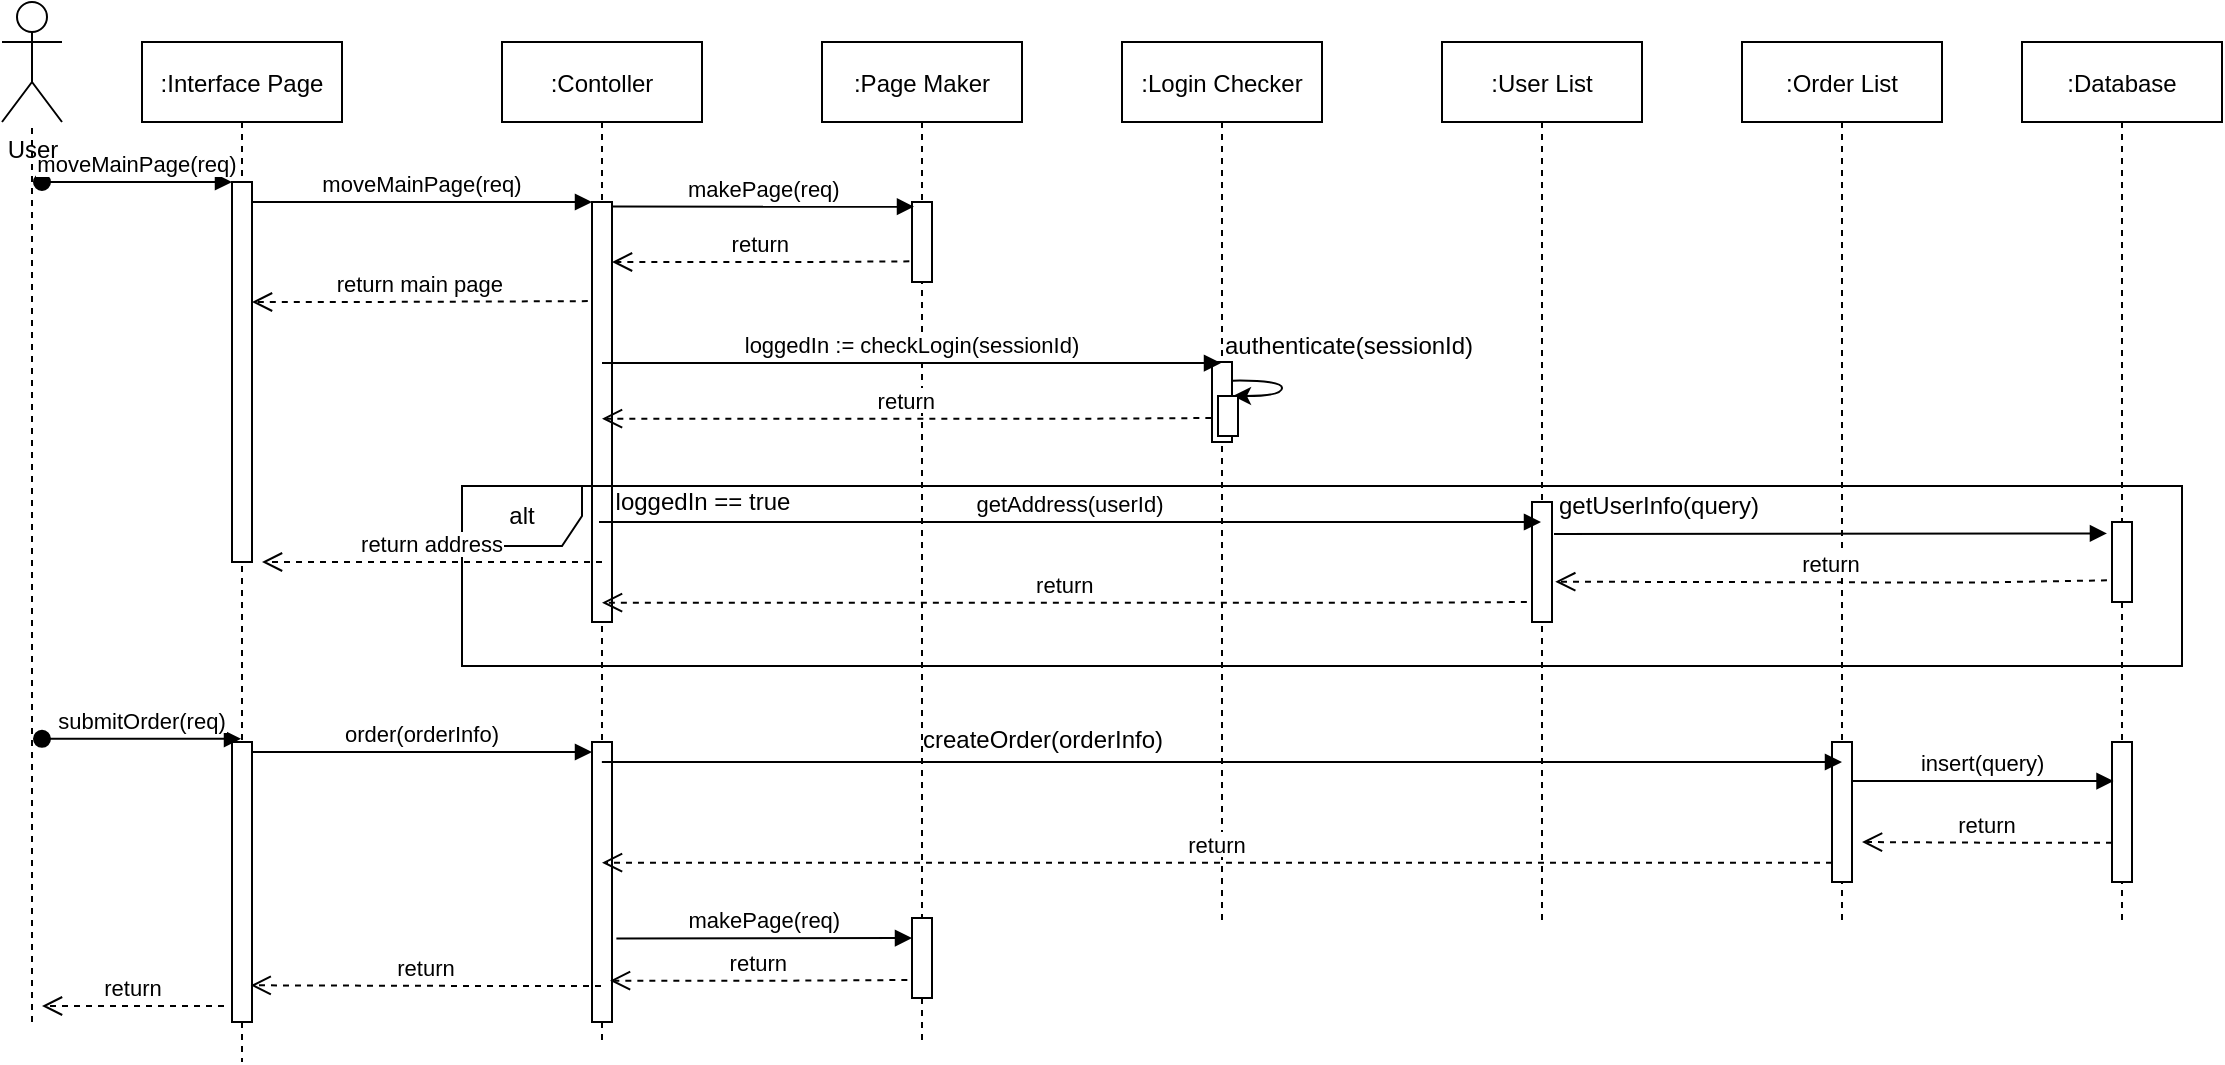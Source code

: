 <mxfile version="14.6.11" type="onedrive"><diagram id="kgpKYQtTHZ0yAKxKKP6v" name="Page-1"><mxGraphModel dx="815" dy="540" grid="1" gridSize="10" guides="1" tooltips="1" connect="1" arrows="1" fold="1" page="1" pageScale="1" pageWidth="1500" pageHeight="1000" math="0" shadow="0"><root><mxCell id="0"/><mxCell id="1" parent="0"/><mxCell id="3nuBFxr9cyL0pnOWT2aG-1" value=":Interface Page" style="shape=umlLifeline;perimeter=lifelinePerimeter;container=1;collapsible=0;recursiveResize=0;rounded=0;shadow=0;strokeWidth=1;" parent="1" vertex="1"><mxGeometry x="120" y="80" width="100" height="510" as="geometry"/></mxCell><mxCell id="3nuBFxr9cyL0pnOWT2aG-2" value="" style="points=[];perimeter=orthogonalPerimeter;rounded=0;shadow=0;strokeWidth=1;" parent="3nuBFxr9cyL0pnOWT2aG-1" vertex="1"><mxGeometry x="45" y="70" width="10" height="190" as="geometry"/></mxCell><mxCell id="3nuBFxr9cyL0pnOWT2aG-3" value="moveMainPage(req)" style="verticalAlign=bottom;startArrow=oval;endArrow=block;startSize=8;shadow=0;strokeWidth=1;" parent="3nuBFxr9cyL0pnOWT2aG-1" target="3nuBFxr9cyL0pnOWT2aG-2" edge="1"><mxGeometry relative="1" as="geometry"><mxPoint x="-50" y="70" as="sourcePoint"/></mxGeometry></mxCell><mxCell id="El_NA_pvRrOUa3rQmNa3-48" value="" style="points=[];perimeter=orthogonalPerimeter;rounded=0;shadow=0;strokeWidth=1;" parent="3nuBFxr9cyL0pnOWT2aG-1" vertex="1"><mxGeometry x="45" y="350" width="10" height="140" as="geometry"/></mxCell><mxCell id="3nuBFxr9cyL0pnOWT2aG-5" value=":Contoller" style="shape=umlLifeline;perimeter=lifelinePerimeter;container=1;collapsible=0;recursiveResize=0;rounded=0;shadow=0;strokeWidth=1;" parent="1" vertex="1"><mxGeometry x="300" y="80" width="100" height="500" as="geometry"/></mxCell><mxCell id="3nuBFxr9cyL0pnOWT2aG-6" value="" style="points=[];perimeter=orthogonalPerimeter;rounded=0;shadow=0;strokeWidth=1;" parent="3nuBFxr9cyL0pnOWT2aG-5" vertex="1"><mxGeometry x="45" y="80" width="10" height="210" as="geometry"/></mxCell><mxCell id="El_NA_pvRrOUa3rQmNa3-54" value="" style="points=[];perimeter=orthogonalPerimeter;rounded=0;shadow=0;strokeWidth=1;" parent="3nuBFxr9cyL0pnOWT2aG-5" vertex="1"><mxGeometry x="45" y="350" width="10" height="140" as="geometry"/></mxCell><mxCell id="3nuBFxr9cyL0pnOWT2aG-7" value="return main page" style="verticalAlign=bottom;endArrow=open;dashed=1;endSize=8;exitX=-0.21;exitY=0.236;shadow=0;strokeWidth=1;exitDx=0;exitDy=0;exitPerimeter=0;" parent="1" source="3nuBFxr9cyL0pnOWT2aG-6" target="3nuBFxr9cyL0pnOWT2aG-2" edge="1"><mxGeometry relative="1" as="geometry"><mxPoint x="275" y="236" as="targetPoint"/><Array as="points"><mxPoint x="230" y="210"/></Array></mxGeometry></mxCell><mxCell id="3nuBFxr9cyL0pnOWT2aG-8" value="moveMainPage(req)" style="verticalAlign=bottom;endArrow=block;entryX=0;entryY=0;shadow=0;strokeWidth=1;" parent="1" source="3nuBFxr9cyL0pnOWT2aG-2" target="3nuBFxr9cyL0pnOWT2aG-6" edge="1"><mxGeometry relative="1" as="geometry"><mxPoint x="275" y="160" as="sourcePoint"/></mxGeometry></mxCell><mxCell id="El_NA_pvRrOUa3rQmNa3-11" value=":Page Maker" style="shape=umlLifeline;perimeter=lifelinePerimeter;container=1;collapsible=0;recursiveResize=0;rounded=0;shadow=0;strokeWidth=1;" parent="1" vertex="1"><mxGeometry x="460" y="80" width="100" height="500" as="geometry"/></mxCell><mxCell id="El_NA_pvRrOUa3rQmNa3-12" value="" style="points=[];perimeter=orthogonalPerimeter;rounded=0;shadow=0;strokeWidth=1;" parent="El_NA_pvRrOUa3rQmNa3-11" vertex="1"><mxGeometry x="45" y="80" width="10" height="40" as="geometry"/></mxCell><mxCell id="El_NA_pvRrOUa3rQmNa3-59" value="" style="points=[];perimeter=orthogonalPerimeter;rounded=0;shadow=0;strokeWidth=1;" parent="El_NA_pvRrOUa3rQmNa3-11" vertex="1"><mxGeometry x="45" y="438" width="10" height="40" as="geometry"/></mxCell><mxCell id="El_NA_pvRrOUa3rQmNa3-13" value="makePage(req)" style="verticalAlign=bottom;endArrow=block;entryX=0.1;entryY=0.058;shadow=0;strokeWidth=1;entryDx=0;entryDy=0;entryPerimeter=0;exitX=1.044;exitY=0.011;exitDx=0;exitDy=0;exitPerimeter=0;" parent="1" source="3nuBFxr9cyL0pnOWT2aG-6" target="El_NA_pvRrOUa3rQmNa3-12" edge="1"><mxGeometry relative="1" as="geometry"><mxPoint x="360" y="162" as="sourcePoint"/><mxPoint x="530" y="150" as="targetPoint"/></mxGeometry></mxCell><mxCell id="El_NA_pvRrOUa3rQmNa3-20" value="return" style="verticalAlign=bottom;endArrow=open;dashed=1;endSize=8;shadow=0;strokeWidth=1;exitX=-0.133;exitY=0.742;exitDx=0;exitDy=0;exitPerimeter=0;" parent="1" source="El_NA_pvRrOUa3rQmNa3-12" target="3nuBFxr9cyL0pnOWT2aG-6" edge="1"><mxGeometry relative="1" as="geometry"><mxPoint x="320" y="190" as="targetPoint"/><mxPoint x="490" y="190" as="sourcePoint"/><Array as="points"><mxPoint x="450" y="190"/></Array></mxGeometry></mxCell><mxCell id="El_NA_pvRrOUa3rQmNa3-23" value=":Login Checker" style="shape=umlLifeline;perimeter=lifelinePerimeter;container=1;collapsible=0;recursiveResize=0;rounded=0;shadow=0;strokeWidth=1;" parent="1" vertex="1"><mxGeometry x="610" y="80" width="100" height="440" as="geometry"/></mxCell><mxCell id="El_NA_pvRrOUa3rQmNa3-24" value="" style="points=[];perimeter=orthogonalPerimeter;rounded=0;shadow=0;strokeWidth=1;" parent="El_NA_pvRrOUa3rQmNa3-23" vertex="1"><mxGeometry x="45" y="160" width="10" height="40" as="geometry"/></mxCell><mxCell id="El_NA_pvRrOUa3rQmNa3-27" value="loggedIn := checkLogin(sessionId)" style="verticalAlign=bottom;endArrow=block;shadow=0;strokeWidth=1;exitX=1.029;exitY=0.071;exitDx=0;exitDy=0;exitPerimeter=0;" parent="1" target="El_NA_pvRrOUa3rQmNa3-23" edge="1"><mxGeometry relative="1" as="geometry"><mxPoint x="350.0" y="240.52" as="sourcePoint"/><mxPoint x="500.71" y="240.0" as="targetPoint"/></mxGeometry></mxCell><mxCell id="El_NA_pvRrOUa3rQmNa3-30" value="authenticate(sessionId)" style="text;html=1;align=center;verticalAlign=middle;resizable=0;points=[];autosize=1;strokeColor=none;" parent="1" vertex="1"><mxGeometry x="653" y="222" width="140" height="20" as="geometry"/></mxCell><mxCell id="El_NA_pvRrOUa3rQmNa3-31" value="return" style="verticalAlign=bottom;endArrow=open;dashed=1;endSize=8;shadow=0;strokeWidth=1;exitX=-0.133;exitY=0.742;exitDx=0;exitDy=0;exitPerimeter=0;" parent="1" target="3nuBFxr9cyL0pnOWT2aG-5" edge="1"><mxGeometry relative="1" as="geometry"><mxPoint x="506" y="268.32" as="targetPoint"/><mxPoint x="654.67" y="268.0" as="sourcePoint"/><Array as="points"><mxPoint x="601" y="268.32"/></Array></mxGeometry></mxCell><mxCell id="El_NA_pvRrOUa3rQmNa3-32" value=":User List" style="shape=umlLifeline;perimeter=lifelinePerimeter;container=1;collapsible=0;recursiveResize=0;rounded=0;shadow=0;strokeWidth=1;" parent="1" vertex="1"><mxGeometry x="770" y="80" width="100" height="440" as="geometry"/></mxCell><mxCell id="El_NA_pvRrOUa3rQmNa3-33" value="" style="points=[];perimeter=orthogonalPerimeter;rounded=0;shadow=0;strokeWidth=1;" parent="El_NA_pvRrOUa3rQmNa3-32" vertex="1"><mxGeometry x="45" y="230" width="10" height="60" as="geometry"/></mxCell><mxCell id="El_NA_pvRrOUa3rQmNa3-37" value="alt" style="shape=umlFrame;whiteSpace=wrap;html=1;" parent="1" vertex="1"><mxGeometry x="280" y="302" width="860" height="90" as="geometry"/></mxCell><mxCell id="El_NA_pvRrOUa3rQmNa3-38" value="getAddress(userId)" style="verticalAlign=bottom;endArrow=block;shadow=0;strokeWidth=1;exitX=1.029;exitY=0.071;exitDx=0;exitDy=0;exitPerimeter=0;" parent="1" target="El_NA_pvRrOUa3rQmNa3-32" edge="1"><mxGeometry relative="1" as="geometry"><mxPoint x="348.5" y="320" as="sourcePoint"/><mxPoint x="658" y="320" as="targetPoint"/></mxGeometry></mxCell><mxCell id="El_NA_pvRrOUa3rQmNa3-40" value="return" style="verticalAlign=bottom;endArrow=open;dashed=1;endSize=8;shadow=0;strokeWidth=1;exitX=-0.133;exitY=0.742;exitDx=0;exitDy=0;exitPerimeter=0;" parent="1" target="3nuBFxr9cyL0pnOWT2aG-5" edge="1"><mxGeometry relative="1" as="geometry"><mxPoint x="507.57" y="360.32" as="targetPoint"/><mxPoint x="812.43" y="360" as="sourcePoint"/><Array as="points"><mxPoint x="758.76" y="360.32"/></Array></mxGeometry></mxCell><mxCell id="El_NA_pvRrOUa3rQmNa3-41" value="" style="curved=1;endArrow=classic;html=1;exitX=1.033;exitY=0.083;exitDx=0;exitDy=0;exitPerimeter=0;entryX=0.75;entryY=0;entryDx=0;entryDy=0;" parent="1" target="N6bNz-4OBHax5fq7yYqd-4" edge="1"><mxGeometry width="50" height="50" relative="1" as="geometry"><mxPoint x="665.4" y="249.32" as="sourcePoint"/><mxPoint x="670" y="249" as="targetPoint"/><Array as="points"><mxPoint x="690.07" y="249"/><mxPoint x="690" y="257"/></Array></mxGeometry></mxCell><mxCell id="El_NA_pvRrOUa3rQmNa3-43" value="getUserInfo(query)" style="text;html=1;align=center;verticalAlign=middle;resizable=0;points=[];autosize=1;strokeColor=none;" parent="1" vertex="1"><mxGeometry x="818" y="302" width="120" height="20" as="geometry"/></mxCell><mxCell id="El_NA_pvRrOUa3rQmNa3-44" value="loggedIn == true" style="text;html=1;align=center;verticalAlign=middle;resizable=0;points=[];autosize=1;strokeColor=none;" parent="1" vertex="1"><mxGeometry x="350" y="300" width="100" height="20" as="geometry"/></mxCell><mxCell id="El_NA_pvRrOUa3rQmNa3-45" value="return address" style="verticalAlign=bottom;endArrow=open;dashed=1;endSize=8;exitX=0;exitY=0.95;shadow=0;strokeWidth=1;" parent="1" edge="1"><mxGeometry relative="1" as="geometry"><mxPoint x="180" y="340" as="targetPoint"/><mxPoint x="350" y="340.0" as="sourcePoint"/></mxGeometry></mxCell><mxCell id="El_NA_pvRrOUa3rQmNa3-46" value="submitOrder(req)" style="verticalAlign=bottom;startArrow=oval;endArrow=block;startSize=8;shadow=0;strokeWidth=1;" parent="1" target="3nuBFxr9cyL0pnOWT2aG-1" edge="1"><mxGeometry relative="1" as="geometry"><mxPoint x="70" y="428.41" as="sourcePoint"/><mxPoint x="130" y="428.41" as="targetPoint"/></mxGeometry></mxCell><mxCell id="El_NA_pvRrOUa3rQmNa3-50" value=":Order List" style="shape=umlLifeline;perimeter=lifelinePerimeter;container=1;collapsible=0;recursiveResize=0;rounded=0;shadow=0;strokeWidth=1;" parent="1" vertex="1"><mxGeometry x="920" y="80" width="100" height="440" as="geometry"/></mxCell><mxCell id="El_NA_pvRrOUa3rQmNa3-51" value="" style="points=[];perimeter=orthogonalPerimeter;rounded=0;shadow=0;strokeWidth=1;" parent="El_NA_pvRrOUa3rQmNa3-50" vertex="1"><mxGeometry x="45" y="350" width="10" height="70" as="geometry"/></mxCell><mxCell id="El_NA_pvRrOUa3rQmNa3-53" value="createOrder(orderInfo)" style="text;html=1;align=center;verticalAlign=middle;resizable=0;points=[];autosize=1;strokeColor=none;" parent="1" vertex="1"><mxGeometry x="500" y="419" width="140" height="20" as="geometry"/></mxCell><mxCell id="El_NA_pvRrOUa3rQmNa3-55" value="order(orderInfo)" style="verticalAlign=bottom;endArrow=block;entryX=0;entryY=0;shadow=0;strokeWidth=1;" parent="1" edge="1"><mxGeometry relative="1" as="geometry"><mxPoint x="175" y="435" as="sourcePoint"/><mxPoint x="345" y="435" as="targetPoint"/></mxGeometry></mxCell><mxCell id="El_NA_pvRrOUa3rQmNa3-60" value="makePage(req)" style="verticalAlign=bottom;endArrow=block;entryX=-0.019;entryY=0.095;shadow=0;strokeWidth=1;entryDx=0;entryDy=0;entryPerimeter=0;" parent="1" edge="1"><mxGeometry relative="1" as="geometry"><mxPoint x="357.19" y="528.2" as="sourcePoint"/><mxPoint x="505.0" y="528" as="targetPoint"/></mxGeometry></mxCell><mxCell id="El_NA_pvRrOUa3rQmNa3-64" value="return" style="verticalAlign=bottom;endArrow=open;dashed=1;endSize=8;shadow=0;strokeWidth=1;exitX=-0.133;exitY=0.742;exitDx=0;exitDy=0;exitPerimeter=0;" parent="1" edge="1"><mxGeometry relative="1" as="geometry"><mxPoint x="354" y="549.32" as="targetPoint"/><mxPoint x="502.67" y="549" as="sourcePoint"/><Array as="points"><mxPoint x="449" y="549.32"/></Array></mxGeometry></mxCell><mxCell id="El_NA_pvRrOUa3rQmNa3-65" value="return" style="verticalAlign=bottom;endArrow=open;dashed=1;endSize=8;shadow=0;strokeWidth=1;entryX=0.933;entryY=0.869;entryDx=0;entryDy=0;entryPerimeter=0;" parent="1" source="3nuBFxr9cyL0pnOWT2aG-5" target="El_NA_pvRrOUa3rQmNa3-48" edge="1"><mxGeometry relative="1" as="geometry"><mxPoint x="180" y="500" as="targetPoint"/><mxPoint x="348.67" y="500.0" as="sourcePoint"/><Array as="points"><mxPoint x="295" y="552"/></Array></mxGeometry></mxCell><mxCell id="N6bNz-4OBHax5fq7yYqd-1" value="User" style="shape=umlActor;verticalLabelPosition=bottom;verticalAlign=top;html=1;outlineConnect=0;" parent="1" vertex="1"><mxGeometry x="50" y="60" width="30" height="60" as="geometry"/></mxCell><mxCell id="N6bNz-4OBHax5fq7yYqd-3" value="" style="endArrow=none;dashed=1;html=1;" parent="1" target="N6bNz-4OBHax5fq7yYqd-1" edge="1"><mxGeometry width="50" height="50" relative="1" as="geometry"><mxPoint x="65" y="570" as="sourcePoint"/><mxPoint x="80" y="210" as="targetPoint"/></mxGeometry></mxCell><mxCell id="N6bNz-4OBHax5fq7yYqd-4" value="" style="rounded=0;whiteSpace=wrap;html=1;" parent="1" vertex="1"><mxGeometry x="658" y="257" width="10" height="20" as="geometry"/></mxCell><mxCell id="N6bNz-4OBHax5fq7yYqd-6" value=":Database" style="shape=umlLifeline;perimeter=lifelinePerimeter;container=1;collapsible=0;recursiveResize=0;rounded=0;shadow=0;strokeWidth=1;" parent="1" vertex="1"><mxGeometry x="1060" y="80" width="100" height="440" as="geometry"/></mxCell><mxCell id="N6bNz-4OBHax5fq7yYqd-7" value="" style="points=[];perimeter=orthogonalPerimeter;rounded=0;shadow=0;strokeWidth=1;" parent="N6bNz-4OBHax5fq7yYqd-6" vertex="1"><mxGeometry x="45" y="350" width="10" height="70" as="geometry"/></mxCell><mxCell id="N6bNz-4OBHax5fq7yYqd-17" value="" style="points=[];perimeter=orthogonalPerimeter;rounded=0;shadow=0;strokeWidth=1;" parent="N6bNz-4OBHax5fq7yYqd-6" vertex="1"><mxGeometry x="45" y="240" width="10" height="40" as="geometry"/></mxCell><mxCell id="N6bNz-4OBHax5fq7yYqd-9" value="insert(query)" style="verticalAlign=bottom;endArrow=block;shadow=0;strokeWidth=1;exitX=0.981;exitY=0.279;exitDx=0;exitDy=0;exitPerimeter=0;entryX=0.076;entryY=0.279;entryDx=0;entryDy=0;entryPerimeter=0;" parent="1" source="El_NA_pvRrOUa3rQmNa3-51" target="N6bNz-4OBHax5fq7yYqd-7" edge="1"><mxGeometry relative="1" as="geometry"><mxPoint x="980" y="450" as="sourcePoint"/><mxPoint x="1100" y="450" as="targetPoint"/></mxGeometry></mxCell><mxCell id="N6bNz-4OBHax5fq7yYqd-11" value="return" style="verticalAlign=bottom;endArrow=open;dashed=1;endSize=8;shadow=0;strokeWidth=1;" parent="1" source="N6bNz-4OBHax5fq7yYqd-7" edge="1"><mxGeometry relative="1" as="geometry"><mxPoint x="980" y="480" as="targetPoint"/><mxPoint x="1088.67" y="480" as="sourcePoint"/><Array as="points"><mxPoint x="1035" y="480.32"/></Array></mxGeometry></mxCell><mxCell id="N6bNz-4OBHax5fq7yYqd-12" value="return" style="verticalAlign=bottom;endArrow=open;dashed=1;endSize=8;shadow=0;strokeWidth=1;" parent="1" target="3nuBFxr9cyL0pnOWT2aG-5" edge="1"><mxGeometry relative="1" as="geometry"><mxPoint x="840" y="490" as="targetPoint"/><mxPoint x="965" y="490.32" as="sourcePoint"/><Array as="points"><mxPoint x="895" y="490.32"/></Array></mxGeometry></mxCell><mxCell id="N6bNz-4OBHax5fq7yYqd-13" value="return" style="verticalAlign=bottom;endArrow=open;dashed=1;endSize=8;shadow=0;strokeWidth=1;" parent="1" edge="1"><mxGeometry relative="1" as="geometry"><mxPoint x="70" y="562" as="targetPoint"/><mxPoint x="161" y="562" as="sourcePoint"/><Array as="points"><mxPoint x="160.67" y="562"/></Array></mxGeometry></mxCell><mxCell id="yaCcklakaOmxCU1F8IZx-2" value="" style="verticalAlign=bottom;endArrow=block;shadow=0;strokeWidth=1;" parent="1" edge="1"><mxGeometry relative="1" as="geometry"><mxPoint x="349.929" y="440" as="sourcePoint"/><mxPoint x="970" y="440" as="targetPoint"/></mxGeometry></mxCell><mxCell id="N6bNz-4OBHax5fq7yYqd-15" value="" style="verticalAlign=bottom;endArrow=block;shadow=0;strokeWidth=1;entryX=-0.252;entryY=0.143;entryDx=0;entryDy=0;entryPerimeter=0;" parent="1" target="N6bNz-4OBHax5fq7yYqd-17" edge="1"><mxGeometry relative="1" as="geometry"><mxPoint x="826" y="326" as="sourcePoint"/><mxPoint x="1100" y="326" as="targetPoint"/></mxGeometry></mxCell><mxCell id="N6bNz-4OBHax5fq7yYqd-16" value="return" style="verticalAlign=bottom;endArrow=open;dashed=1;endSize=8;shadow=0;strokeWidth=1;entryX=1.162;entryY=0.664;entryDx=0;entryDy=0;entryPerimeter=0;exitX=-0.252;exitY=0.729;exitDx=0;exitDy=0;exitPerimeter=0;" parent="1" source="N6bNz-4OBHax5fq7yYqd-17" target="El_NA_pvRrOUa3rQmNa3-33" edge="1"><mxGeometry relative="1" as="geometry"><mxPoint x="980" y="350.0" as="targetPoint"/><mxPoint x="1070" y="350" as="sourcePoint"/><Array as="points"><mxPoint x="1035" y="350.32"/></Array></mxGeometry></mxCell></root></mxGraphModel></diagram></mxfile>